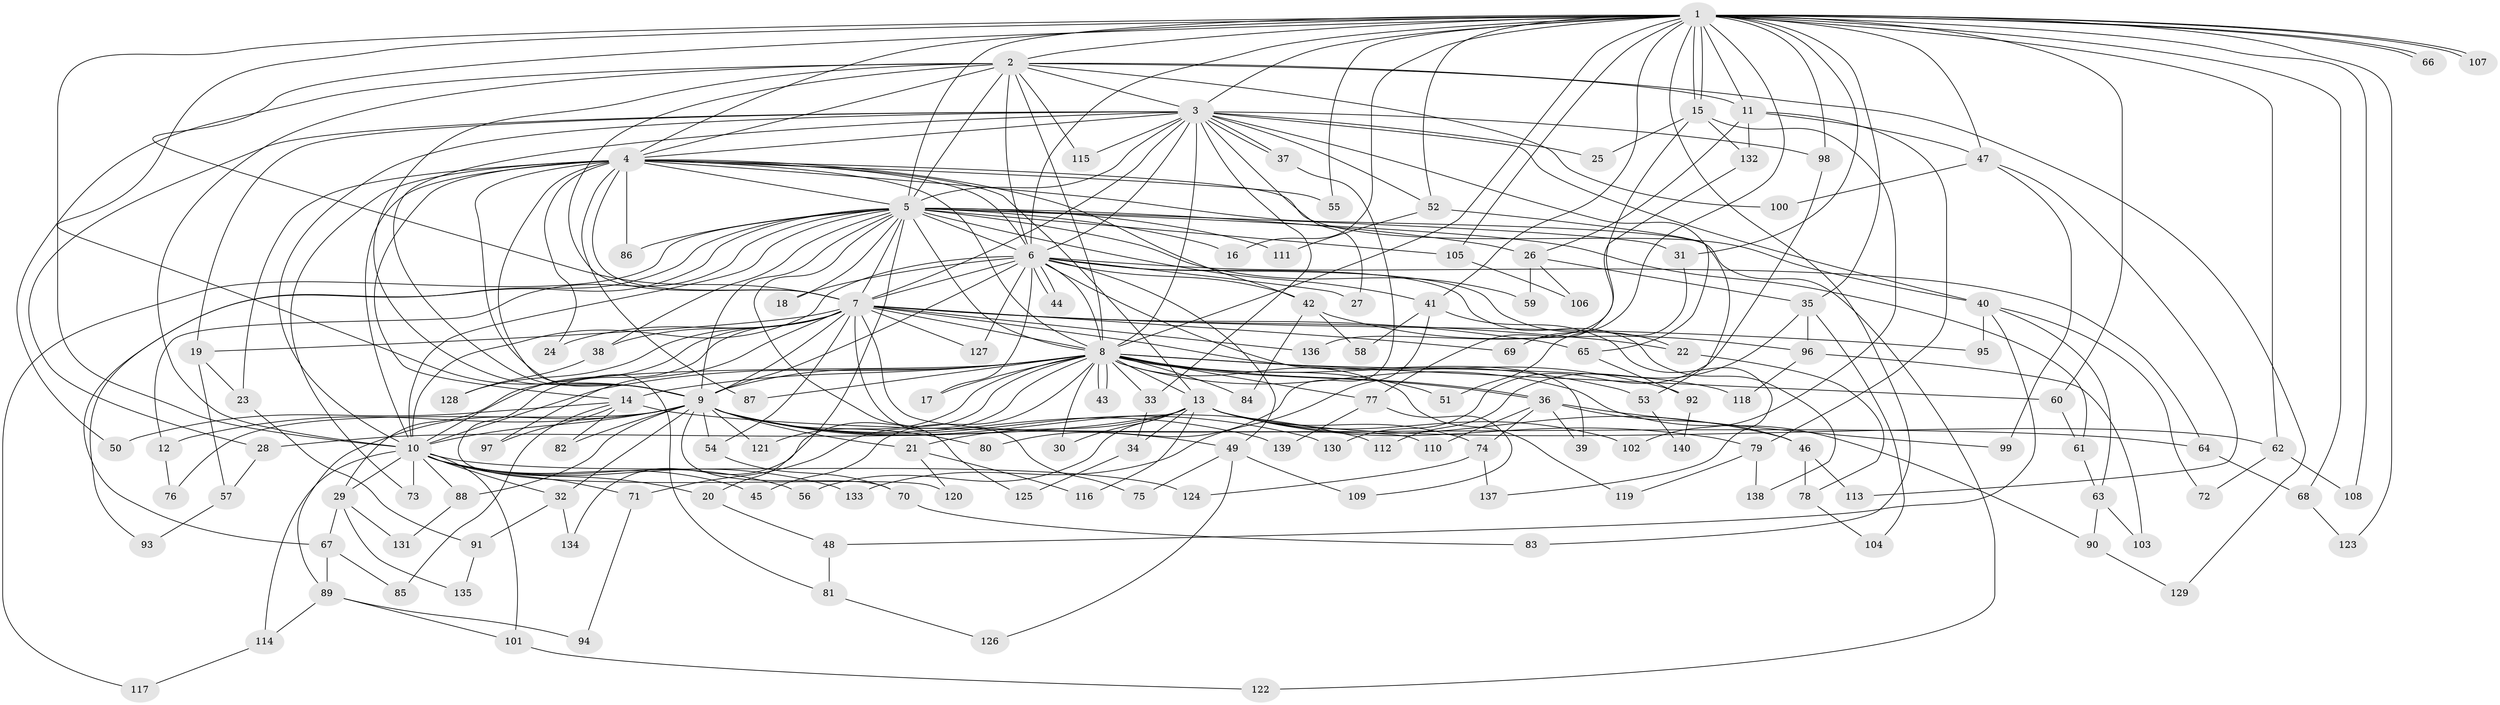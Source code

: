 // coarse degree distribution, {24: 0.07142857142857142, 16: 0.017857142857142856, 23: 0.017857142857142856, 12: 0.017857142857142856, 2: 0.375, 11: 0.017857142857142856, 7: 0.017857142857142856, 6: 0.017857142857142856, 3: 0.17857142857142858, 4: 0.14285714285714285, 5: 0.05357142857142857, 8: 0.03571428571428571, 1: 0.03571428571428571}
// Generated by graph-tools (version 1.1) at 2025/17/03/04/25 18:17:16]
// undirected, 140 vertices, 305 edges
graph export_dot {
graph [start="1"]
  node [color=gray90,style=filled];
  1;
  2;
  3;
  4;
  5;
  6;
  7;
  8;
  9;
  10;
  11;
  12;
  13;
  14;
  15;
  16;
  17;
  18;
  19;
  20;
  21;
  22;
  23;
  24;
  25;
  26;
  27;
  28;
  29;
  30;
  31;
  32;
  33;
  34;
  35;
  36;
  37;
  38;
  39;
  40;
  41;
  42;
  43;
  44;
  45;
  46;
  47;
  48;
  49;
  50;
  51;
  52;
  53;
  54;
  55;
  56;
  57;
  58;
  59;
  60;
  61;
  62;
  63;
  64;
  65;
  66;
  67;
  68;
  69;
  70;
  71;
  72;
  73;
  74;
  75;
  76;
  77;
  78;
  79;
  80;
  81;
  82;
  83;
  84;
  85;
  86;
  87;
  88;
  89;
  90;
  91;
  92;
  93;
  94;
  95;
  96;
  97;
  98;
  99;
  100;
  101;
  102;
  103;
  104;
  105;
  106;
  107;
  108;
  109;
  110;
  111;
  112;
  113;
  114;
  115;
  116;
  117;
  118;
  119;
  120;
  121;
  122;
  123;
  124;
  125;
  126;
  127;
  128;
  129;
  130;
  131;
  132;
  133;
  134;
  135;
  136;
  137;
  138;
  139;
  140;
  1 -- 2;
  1 -- 3;
  1 -- 4;
  1 -- 5;
  1 -- 6;
  1 -- 7;
  1 -- 8;
  1 -- 9;
  1 -- 10;
  1 -- 11;
  1 -- 15;
  1 -- 15;
  1 -- 16;
  1 -- 31;
  1 -- 35;
  1 -- 41;
  1 -- 47;
  1 -- 52;
  1 -- 55;
  1 -- 60;
  1 -- 62;
  1 -- 66;
  1 -- 66;
  1 -- 68;
  1 -- 69;
  1 -- 83;
  1 -- 98;
  1 -- 105;
  1 -- 107;
  1 -- 107;
  1 -- 108;
  1 -- 123;
  2 -- 3;
  2 -- 4;
  2 -- 5;
  2 -- 6;
  2 -- 7;
  2 -- 8;
  2 -- 9;
  2 -- 10;
  2 -- 11;
  2 -- 50;
  2 -- 100;
  2 -- 115;
  2 -- 129;
  3 -- 4;
  3 -- 5;
  3 -- 6;
  3 -- 7;
  3 -- 8;
  3 -- 9;
  3 -- 10;
  3 -- 19;
  3 -- 25;
  3 -- 27;
  3 -- 28;
  3 -- 33;
  3 -- 37;
  3 -- 37;
  3 -- 40;
  3 -- 52;
  3 -- 65;
  3 -- 98;
  3 -- 115;
  4 -- 5;
  4 -- 6;
  4 -- 7;
  4 -- 8;
  4 -- 9;
  4 -- 10;
  4 -- 13;
  4 -- 14;
  4 -- 23;
  4 -- 24;
  4 -- 40;
  4 -- 42;
  4 -- 55;
  4 -- 73;
  4 -- 81;
  4 -- 86;
  4 -- 87;
  4 -- 122;
  5 -- 6;
  5 -- 7;
  5 -- 8;
  5 -- 9;
  5 -- 10;
  5 -- 12;
  5 -- 16;
  5 -- 18;
  5 -- 20;
  5 -- 26;
  5 -- 31;
  5 -- 38;
  5 -- 41;
  5 -- 59;
  5 -- 61;
  5 -- 67;
  5 -- 86;
  5 -- 93;
  5 -- 105;
  5 -- 111;
  5 -- 117;
  5 -- 125;
  6 -- 7;
  6 -- 8;
  6 -- 9;
  6 -- 10;
  6 -- 17;
  6 -- 18;
  6 -- 22;
  6 -- 27;
  6 -- 39;
  6 -- 42;
  6 -- 44;
  6 -- 44;
  6 -- 49;
  6 -- 64;
  6 -- 127;
  6 -- 138;
  7 -- 8;
  7 -- 9;
  7 -- 10;
  7 -- 19;
  7 -- 22;
  7 -- 24;
  7 -- 38;
  7 -- 54;
  7 -- 65;
  7 -- 69;
  7 -- 75;
  7 -- 92;
  7 -- 95;
  7 -- 97;
  7 -- 110;
  7 -- 120;
  7 -- 127;
  7 -- 128;
  7 -- 136;
  8 -- 9;
  8 -- 10;
  8 -- 13;
  8 -- 14;
  8 -- 17;
  8 -- 29;
  8 -- 30;
  8 -- 33;
  8 -- 36;
  8 -- 36;
  8 -- 43;
  8 -- 43;
  8 -- 45;
  8 -- 51;
  8 -- 53;
  8 -- 60;
  8 -- 71;
  8 -- 77;
  8 -- 84;
  8 -- 87;
  8 -- 90;
  8 -- 118;
  8 -- 119;
  8 -- 121;
  8 -- 134;
  9 -- 10;
  9 -- 12;
  9 -- 21;
  9 -- 32;
  9 -- 49;
  9 -- 54;
  9 -- 70;
  9 -- 76;
  9 -- 80;
  9 -- 82;
  9 -- 88;
  9 -- 89;
  9 -- 112;
  9 -- 121;
  9 -- 130;
  9 -- 139;
  10 -- 20;
  10 -- 29;
  10 -- 32;
  10 -- 45;
  10 -- 56;
  10 -- 71;
  10 -- 73;
  10 -- 88;
  10 -- 101;
  10 -- 114;
  10 -- 124;
  10 -- 133;
  11 -- 26;
  11 -- 47;
  11 -- 79;
  11 -- 132;
  12 -- 76;
  13 -- 21;
  13 -- 28;
  13 -- 30;
  13 -- 34;
  13 -- 46;
  13 -- 56;
  13 -- 62;
  13 -- 74;
  13 -- 79;
  13 -- 102;
  13 -- 116;
  14 -- 50;
  14 -- 64;
  14 -- 82;
  14 -- 85;
  14 -- 97;
  15 -- 25;
  15 -- 77;
  15 -- 102;
  15 -- 132;
  19 -- 23;
  19 -- 57;
  20 -- 48;
  21 -- 116;
  21 -- 120;
  22 -- 78;
  23 -- 91;
  26 -- 35;
  26 -- 59;
  26 -- 106;
  28 -- 57;
  29 -- 67;
  29 -- 131;
  29 -- 135;
  31 -- 51;
  32 -- 91;
  32 -- 134;
  33 -- 34;
  34 -- 125;
  35 -- 96;
  35 -- 104;
  35 -- 112;
  36 -- 39;
  36 -- 46;
  36 -- 74;
  36 -- 99;
  36 -- 110;
  37 -- 80;
  38 -- 128;
  40 -- 48;
  40 -- 63;
  40 -- 72;
  40 -- 95;
  41 -- 58;
  41 -- 133;
  41 -- 137;
  42 -- 58;
  42 -- 84;
  42 -- 96;
  46 -- 78;
  46 -- 113;
  47 -- 99;
  47 -- 100;
  47 -- 113;
  48 -- 81;
  49 -- 75;
  49 -- 109;
  49 -- 126;
  52 -- 53;
  52 -- 111;
  53 -- 140;
  54 -- 70;
  57 -- 93;
  60 -- 61;
  61 -- 63;
  62 -- 72;
  62 -- 108;
  63 -- 90;
  63 -- 103;
  64 -- 68;
  65 -- 92;
  67 -- 85;
  67 -- 89;
  68 -- 123;
  70 -- 83;
  71 -- 94;
  74 -- 124;
  74 -- 137;
  77 -- 109;
  77 -- 139;
  78 -- 104;
  79 -- 119;
  79 -- 138;
  81 -- 126;
  88 -- 131;
  89 -- 94;
  89 -- 101;
  89 -- 114;
  90 -- 129;
  91 -- 135;
  92 -- 140;
  96 -- 103;
  96 -- 118;
  98 -- 130;
  101 -- 122;
  105 -- 106;
  114 -- 117;
  132 -- 136;
}
